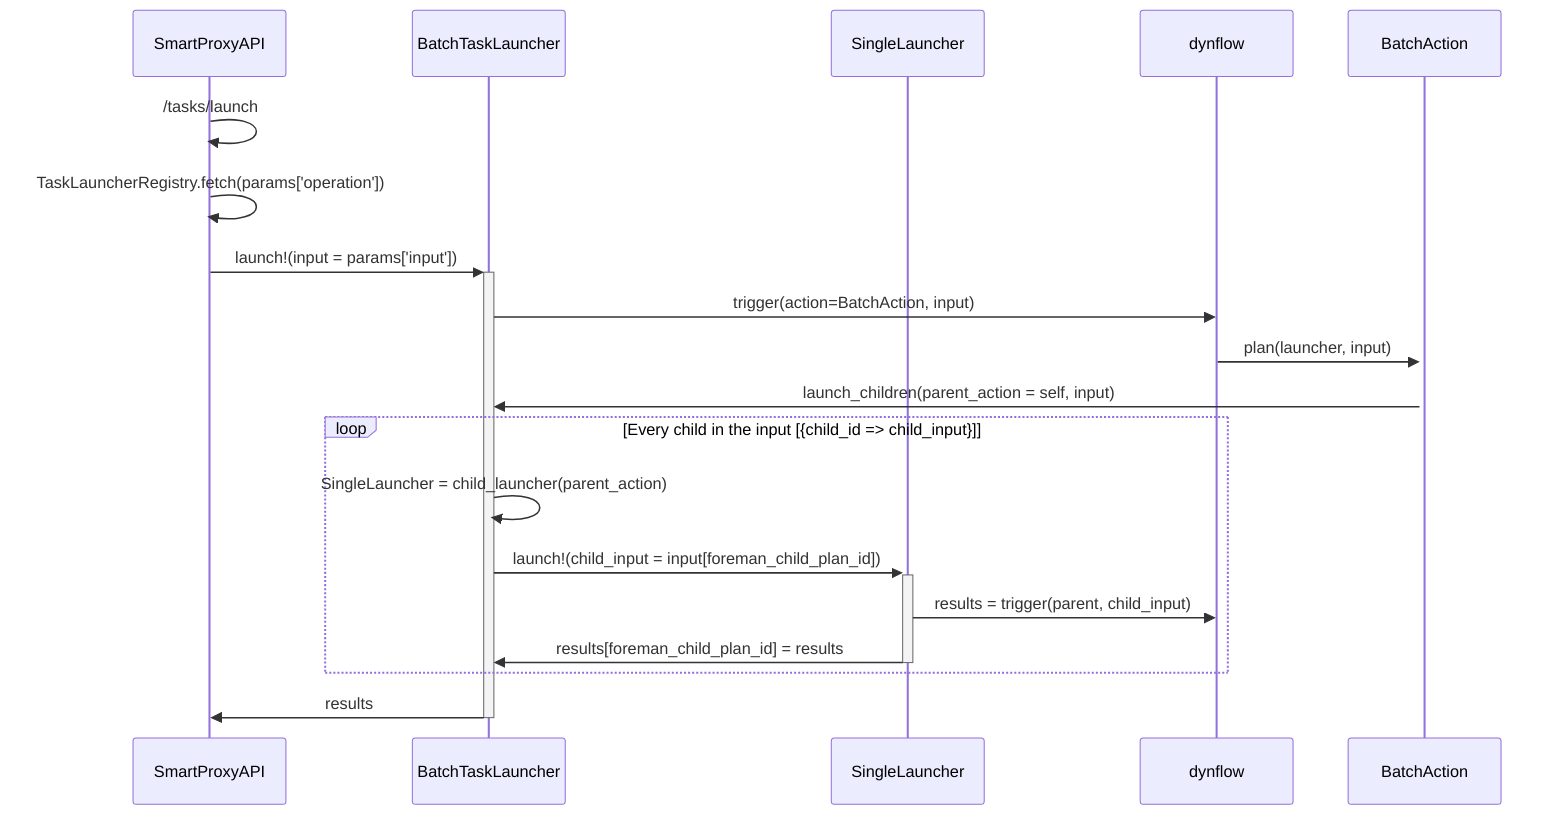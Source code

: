sequenceDiagram
    SmartProxyAPI->>SmartProxyAPI: /tasks/launch
    SmartProxyAPI->>SmartProxyAPI: TaskLauncherRegistry.fetch(params['operation'])
    SmartProxyAPI->>+BatchTaskLauncher: launch!(input = params['input'])
    participant SingleLauncher
    BatchTaskLauncher->>dynflow: trigger(action=BatchAction, input)
    dynflow->>+BatchAction: plan(launcher, input)
    BatchAction->>BatchTaskLauncher: launch_children(parent_action = self, input)
    loop Every child in the input [{child_id => child_input}]
    BatchTaskLauncher->>BatchTaskLauncher: SingleLauncher = child_launcher(parent_action)
    BatchTaskLauncher->>+SingleLauncher: launch!(child_input = input[foreman_child_plan_id])
    SingleLauncher->>dynflow: results = trigger(parent, child_input)
    SingleLauncher->>-BatchTaskLauncher: results[foreman_child_plan_id] = results
    end
    BatchTaskLauncher->>-SmartProxyAPI: results